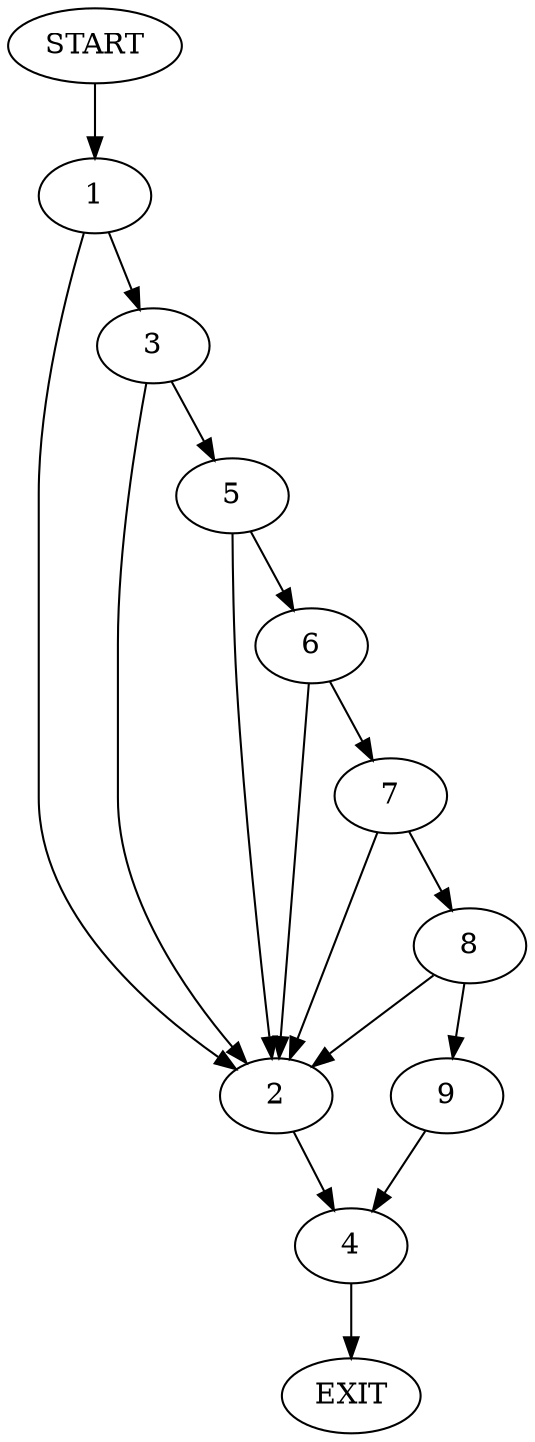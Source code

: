 digraph {
0 [label="START"]
10 [label="EXIT"]
0 -> 1
1 -> 2
1 -> 3
2 -> 4
3 -> 5
3 -> 2
5 -> 6
5 -> 2
6 -> 7
6 -> 2
7 -> 2
7 -> 8
8 -> 9
8 -> 2
9 -> 4
4 -> 10
}
